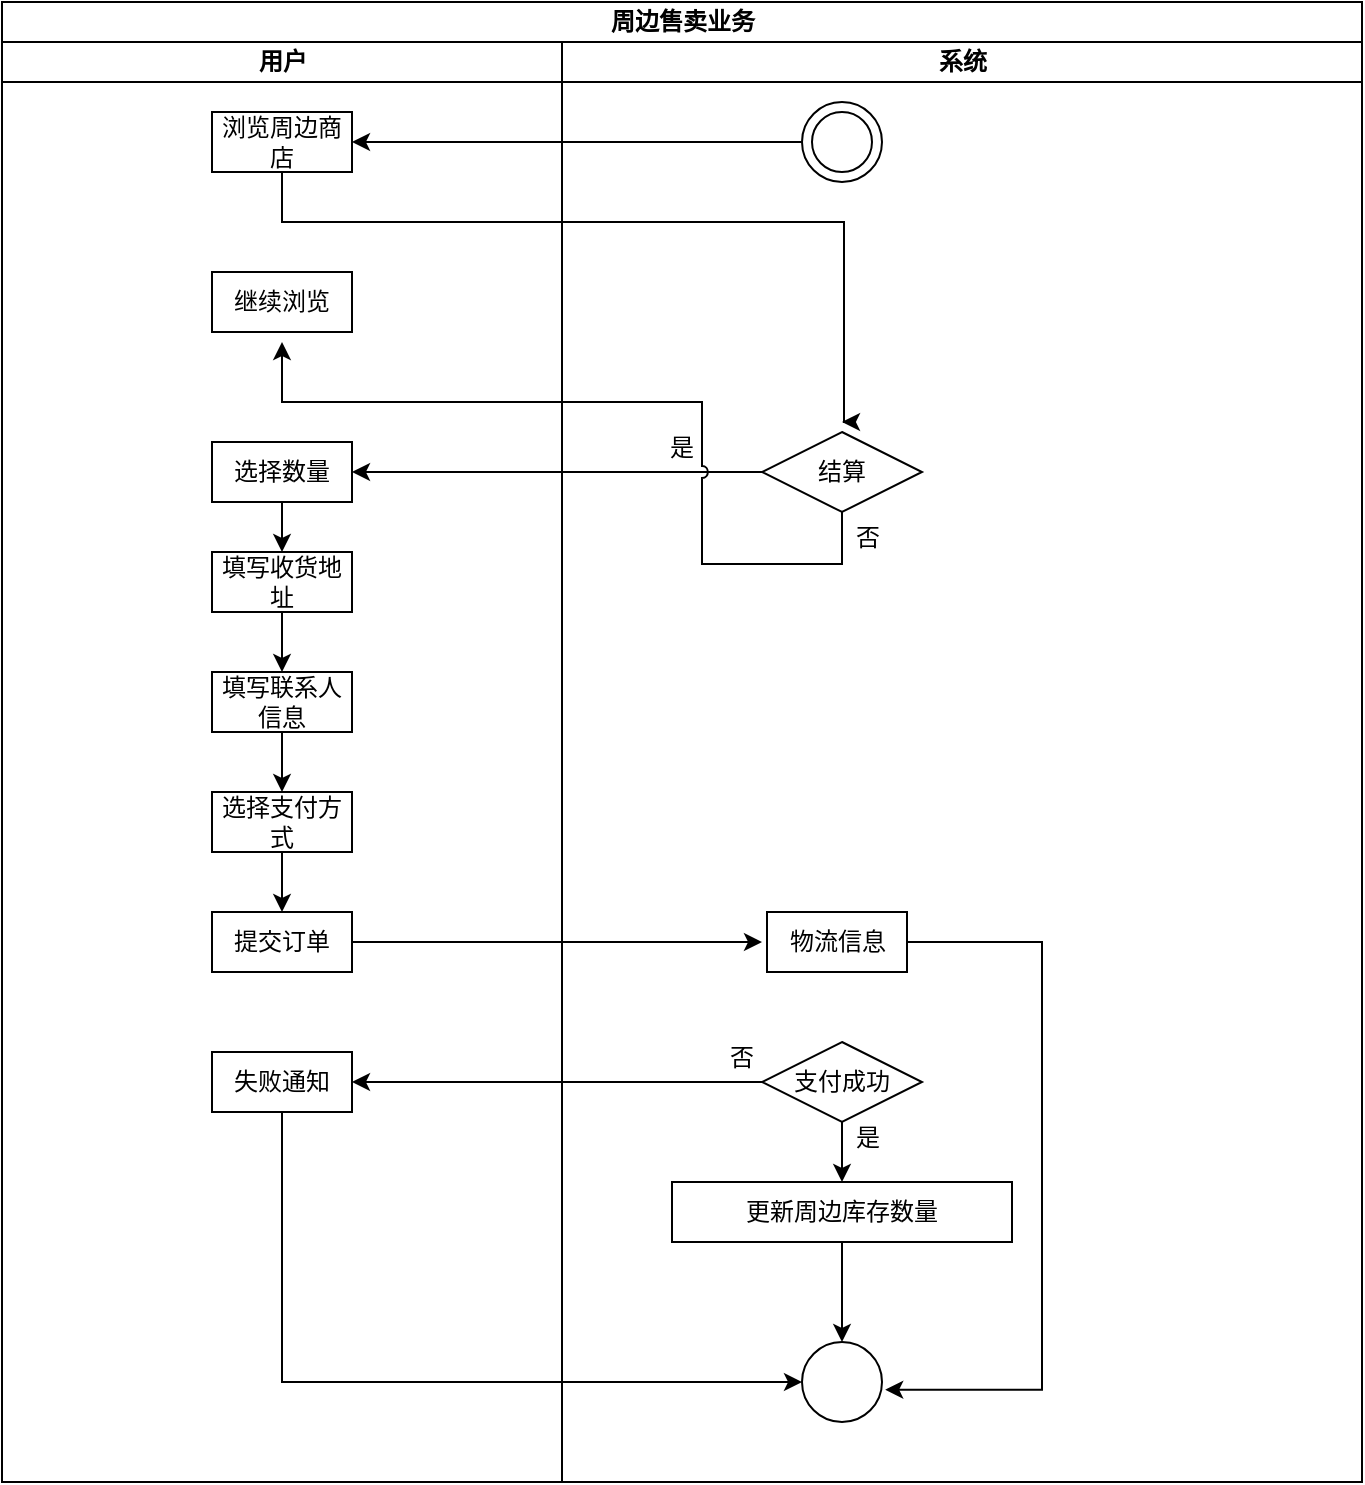 <mxfile version="24.8.4" pages="3">
  <diagram name="Page-1" id="UTBEBpDVKINOs_UvFpGS">
    <mxGraphModel dx="1221" dy="725" grid="1" gridSize="10" guides="1" tooltips="1" connect="1" arrows="1" fold="1" page="1" pageScale="1" pageWidth="827" pageHeight="1169" math="0" shadow="0">
      <root>
        <mxCell id="0" />
        <mxCell id="1" parent="0" />
        <mxCell id="1B0wcmQWgJ0o4BgmcmVt-1" value="&lt;font style=&quot;font-size: 12px;&quot;&gt;周边售卖业务&lt;/font&gt;" style="swimlane;html=1;childLayout=stackLayout;startSize=20;rounded=0;shadow=0;labelBackgroundColor=none;strokeWidth=1;fontFamily=Verdana;fontSize=8;align=center;" parent="1" vertex="1">
          <mxGeometry x="360" y="30" width="680" height="740" as="geometry" />
        </mxCell>
        <mxCell id="1B0wcmQWgJ0o4BgmcmVt-62" style="edgeStyle=orthogonalEdgeStyle;rounded=0;orthogonalLoop=1;jettySize=auto;html=1;exitX=0;exitY=0.5;exitDx=0;exitDy=0;entryX=1;entryY=0.5;entryDx=0;entryDy=0;" parent="1B0wcmQWgJ0o4BgmcmVt-1" source="1B0wcmQWgJ0o4BgmcmVt-20" target="1B0wcmQWgJ0o4BgmcmVt-3" edge="1">
          <mxGeometry relative="1" as="geometry" />
        </mxCell>
        <mxCell id="1B0wcmQWgJ0o4BgmcmVt-63" style="edgeStyle=orthogonalEdgeStyle;rounded=0;orthogonalLoop=1;jettySize=auto;html=1;exitX=0.5;exitY=1;exitDx=0;exitDy=0;" parent="1B0wcmQWgJ0o4BgmcmVt-1" source="1B0wcmQWgJ0o4BgmcmVt-3" edge="1">
          <mxGeometry relative="1" as="geometry">
            <mxPoint x="420" y="210" as="targetPoint" />
            <Array as="points">
              <mxPoint x="140" y="110" />
              <mxPoint x="421" y="110" />
            </Array>
          </mxGeometry>
        </mxCell>
        <mxCell id="1B0wcmQWgJ0o4BgmcmVt-73" value="" style="endArrow=classic;html=1;rounded=0;exitX=0;exitY=0.5;exitDx=0;exitDy=0;entryX=1;entryY=0.5;entryDx=0;entryDy=0;jumpStyle=arc;" parent="1B0wcmQWgJ0o4BgmcmVt-1" source="1B0wcmQWgJ0o4BgmcmVt-28" target="1B0wcmQWgJ0o4BgmcmVt-8" edge="1">
          <mxGeometry width="50" height="50" relative="1" as="geometry">
            <mxPoint x="280" y="270" as="sourcePoint" />
            <mxPoint x="330" y="220" as="targetPoint" />
          </mxGeometry>
        </mxCell>
        <mxCell id="1B0wcmQWgJ0o4BgmcmVt-2" value="用户" style="swimlane;html=1;startSize=20;" parent="1B0wcmQWgJ0o4BgmcmVt-1" vertex="1">
          <mxGeometry y="20" width="280" height="720" as="geometry" />
        </mxCell>
        <mxCell id="1B0wcmQWgJ0o4BgmcmVt-3" value="浏览周边商店" style="rounded=0;whiteSpace=wrap;html=1;" parent="1B0wcmQWgJ0o4BgmcmVt-2" vertex="1">
          <mxGeometry x="105" y="35" width="70" height="30" as="geometry" />
        </mxCell>
        <mxCell id="1B0wcmQWgJ0o4BgmcmVt-4" value="继续浏览" style="rounded=0;whiteSpace=wrap;html=1;" parent="1B0wcmQWgJ0o4BgmcmVt-2" vertex="1">
          <mxGeometry x="105" y="115" width="70" height="30" as="geometry" />
        </mxCell>
        <mxCell id="1B0wcmQWgJ0o4BgmcmVt-7" style="edgeStyle=orthogonalEdgeStyle;rounded=0;orthogonalLoop=1;jettySize=auto;html=1;exitX=0.5;exitY=1;exitDx=0;exitDy=0;entryX=0.5;entryY=0;entryDx=0;entryDy=0;" parent="1B0wcmQWgJ0o4BgmcmVt-2" source="1B0wcmQWgJ0o4BgmcmVt-8" target="1B0wcmQWgJ0o4BgmcmVt-10" edge="1">
          <mxGeometry relative="1" as="geometry" />
        </mxCell>
        <mxCell id="1B0wcmQWgJ0o4BgmcmVt-8" value="选择数量" style="rounded=0;whiteSpace=wrap;html=1;" parent="1B0wcmQWgJ0o4BgmcmVt-2" vertex="1">
          <mxGeometry x="105" y="200" width="70" height="30" as="geometry" />
        </mxCell>
        <mxCell id="1B0wcmQWgJ0o4BgmcmVt-9" style="edgeStyle=orthogonalEdgeStyle;rounded=0;orthogonalLoop=1;jettySize=auto;html=1;exitX=0.5;exitY=1;exitDx=0;exitDy=0;entryX=0.5;entryY=0;entryDx=0;entryDy=0;" parent="1B0wcmQWgJ0o4BgmcmVt-2" source="1B0wcmQWgJ0o4BgmcmVt-10" target="1B0wcmQWgJ0o4BgmcmVt-17" edge="1">
          <mxGeometry relative="1" as="geometry" />
        </mxCell>
        <mxCell id="1B0wcmQWgJ0o4BgmcmVt-10" value="填写收货地址" style="rounded=0;whiteSpace=wrap;html=1;" parent="1B0wcmQWgJ0o4BgmcmVt-2" vertex="1">
          <mxGeometry x="105" y="255" width="70" height="30" as="geometry" />
        </mxCell>
        <mxCell id="1B0wcmQWgJ0o4BgmcmVt-11" style="edgeStyle=orthogonalEdgeStyle;rounded=0;orthogonalLoop=1;jettySize=auto;html=1;exitX=0.5;exitY=1;exitDx=0;exitDy=0;entryX=0.5;entryY=0;entryDx=0;entryDy=0;" parent="1B0wcmQWgJ0o4BgmcmVt-2" source="1B0wcmQWgJ0o4BgmcmVt-12" target="1B0wcmQWgJ0o4BgmcmVt-13" edge="1">
          <mxGeometry relative="1" as="geometry" />
        </mxCell>
        <mxCell id="1B0wcmQWgJ0o4BgmcmVt-12" value="选择支付方式" style="rounded=0;whiteSpace=wrap;html=1;" parent="1B0wcmQWgJ0o4BgmcmVt-2" vertex="1">
          <mxGeometry x="105" y="375" width="70" height="30" as="geometry" />
        </mxCell>
        <mxCell id="1B0wcmQWgJ0o4BgmcmVt-13" value="提交订单" style="rounded=0;whiteSpace=wrap;html=1;" parent="1B0wcmQWgJ0o4BgmcmVt-2" vertex="1">
          <mxGeometry x="105" y="435" width="70" height="30" as="geometry" />
        </mxCell>
        <mxCell id="1B0wcmQWgJ0o4BgmcmVt-15" value="失败通知" style="rounded=0;whiteSpace=wrap;html=1;" parent="1B0wcmQWgJ0o4BgmcmVt-2" vertex="1">
          <mxGeometry x="105" y="505" width="70" height="30" as="geometry" />
        </mxCell>
        <mxCell id="1B0wcmQWgJ0o4BgmcmVt-16" style="edgeStyle=orthogonalEdgeStyle;rounded=0;orthogonalLoop=1;jettySize=auto;html=1;exitX=0.5;exitY=1;exitDx=0;exitDy=0;entryX=0.5;entryY=0;entryDx=0;entryDy=0;" parent="1B0wcmQWgJ0o4BgmcmVt-2" source="1B0wcmQWgJ0o4BgmcmVt-17" target="1B0wcmQWgJ0o4BgmcmVt-12" edge="1">
          <mxGeometry relative="1" as="geometry" />
        </mxCell>
        <mxCell id="1B0wcmQWgJ0o4BgmcmVt-17" value="填写联系人信息" style="rounded=0;whiteSpace=wrap;html=1;" parent="1B0wcmQWgJ0o4BgmcmVt-2" vertex="1">
          <mxGeometry x="105" y="315" width="70" height="30" as="geometry" />
        </mxCell>
        <mxCell id="1B0wcmQWgJ0o4BgmcmVt-151" value="" style="endArrow=classic;html=1;rounded=0;exitX=0;exitY=0.5;exitDx=0;exitDy=0;entryX=1;entryY=0.5;entryDx=0;entryDy=0;" parent="1B0wcmQWgJ0o4BgmcmVt-1" source="1B0wcmQWgJ0o4BgmcmVt-30" target="1B0wcmQWgJ0o4BgmcmVt-15" edge="1">
          <mxGeometry width="50" height="50" relative="1" as="geometry">
            <mxPoint x="290" y="600" as="sourcePoint" />
            <mxPoint x="340" y="550" as="targetPoint" />
          </mxGeometry>
        </mxCell>
        <mxCell id="1B0wcmQWgJ0o4BgmcmVt-186" style="edgeStyle=orthogonalEdgeStyle;rounded=0;orthogonalLoop=1;jettySize=auto;html=1;exitX=1;exitY=0.5;exitDx=0;exitDy=0;" parent="1B0wcmQWgJ0o4BgmcmVt-1" source="1B0wcmQWgJ0o4BgmcmVt-13" edge="1">
          <mxGeometry relative="1" as="geometry">
            <mxPoint x="380" y="470" as="targetPoint" />
          </mxGeometry>
        </mxCell>
        <mxCell id="1B0wcmQWgJ0o4BgmcmVt-187" style="edgeStyle=orthogonalEdgeStyle;rounded=0;orthogonalLoop=1;jettySize=auto;html=1;exitX=0.5;exitY=1;exitDx=0;exitDy=0;entryX=0;entryY=0.5;entryDx=0;entryDy=0;" parent="1B0wcmQWgJ0o4BgmcmVt-1" source="1B0wcmQWgJ0o4BgmcmVt-15" target="1B0wcmQWgJ0o4BgmcmVt-47" edge="1">
          <mxGeometry relative="1" as="geometry" />
        </mxCell>
        <mxCell id="1B0wcmQWgJ0o4BgmcmVt-18" value="系统" style="swimlane;html=1;startSize=20;" parent="1B0wcmQWgJ0o4BgmcmVt-1" vertex="1">
          <mxGeometry x="280" y="20" width="400" height="720" as="geometry" />
        </mxCell>
        <mxCell id="1B0wcmQWgJ0o4BgmcmVt-19" value="" style="group" parent="1B0wcmQWgJ0o4BgmcmVt-18" vertex="1" connectable="0">
          <mxGeometry x="120" y="30" width="40" height="40" as="geometry" />
        </mxCell>
        <mxCell id="1B0wcmQWgJ0o4BgmcmVt-20" value="" style="ellipse;whiteSpace=wrap;html=1;aspect=fixed;" parent="1B0wcmQWgJ0o4BgmcmVt-19" vertex="1">
          <mxGeometry width="40" height="40" as="geometry" />
        </mxCell>
        <mxCell id="1B0wcmQWgJ0o4BgmcmVt-21" value="" style="ellipse;whiteSpace=wrap;html=1;aspect=fixed;" parent="1B0wcmQWgJ0o4BgmcmVt-19" vertex="1">
          <mxGeometry x="5" y="5" width="30" height="30" as="geometry" />
        </mxCell>
        <mxCell id="1B0wcmQWgJ0o4BgmcmVt-146" style="edgeStyle=orthogonalEdgeStyle;rounded=0;orthogonalLoop=1;jettySize=auto;html=1;exitX=0.5;exitY=1;exitDx=0;exitDy=0;jumpStyle=arc;" parent="1B0wcmQWgJ0o4BgmcmVt-18" source="1B0wcmQWgJ0o4BgmcmVt-28" edge="1">
          <mxGeometry relative="1" as="geometry">
            <mxPoint x="-140" y="150" as="targetPoint" />
            <mxPoint x="120" y="260" as="sourcePoint" />
            <Array as="points">
              <mxPoint x="140" y="261" />
              <mxPoint x="70" y="261" />
              <mxPoint x="70" y="180" />
              <mxPoint x="-140" y="180" />
            </Array>
          </mxGeometry>
        </mxCell>
        <mxCell id="1B0wcmQWgJ0o4BgmcmVt-28" value="结算" style="rhombus;whiteSpace=wrap;html=1;" parent="1B0wcmQWgJ0o4BgmcmVt-18" vertex="1">
          <mxGeometry x="100" y="195" width="80" height="40" as="geometry" />
        </mxCell>
        <mxCell id="1B0wcmQWgJ0o4BgmcmVt-29" style="edgeStyle=orthogonalEdgeStyle;rounded=0;orthogonalLoop=1;jettySize=auto;html=1;exitX=0.5;exitY=1;exitDx=0;exitDy=0;entryX=0.5;entryY=0;entryDx=0;entryDy=0;" parent="1B0wcmQWgJ0o4BgmcmVt-18" source="1B0wcmQWgJ0o4BgmcmVt-30" target="1B0wcmQWgJ0o4BgmcmVt-33" edge="1">
          <mxGeometry relative="1" as="geometry" />
        </mxCell>
        <mxCell id="1B0wcmQWgJ0o4BgmcmVt-30" value="支付成功" style="rhombus;whiteSpace=wrap;html=1;" parent="1B0wcmQWgJ0o4BgmcmVt-18" vertex="1">
          <mxGeometry x="100" y="500" width="80" height="40" as="geometry" />
        </mxCell>
        <mxCell id="1B0wcmQWgJ0o4BgmcmVt-189" style="edgeStyle=orthogonalEdgeStyle;rounded=0;orthogonalLoop=1;jettySize=auto;html=1;exitX=0.5;exitY=1;exitDx=0;exitDy=0;entryX=0.5;entryY=0;entryDx=0;entryDy=0;" parent="1B0wcmQWgJ0o4BgmcmVt-18" source="1B0wcmQWgJ0o4BgmcmVt-33" target="1B0wcmQWgJ0o4BgmcmVt-47" edge="1">
          <mxGeometry relative="1" as="geometry" />
        </mxCell>
        <mxCell id="1B0wcmQWgJ0o4BgmcmVt-33" value="更新周边库存数量" style="rounded=0;whiteSpace=wrap;html=1;" parent="1B0wcmQWgJ0o4BgmcmVt-18" vertex="1">
          <mxGeometry x="55" y="570" width="170" height="30" as="geometry" />
        </mxCell>
        <mxCell id="1B0wcmQWgJ0o4BgmcmVt-47" value="" style="ellipse;whiteSpace=wrap;html=1;aspect=fixed;" parent="1B0wcmQWgJ0o4BgmcmVt-18" vertex="1">
          <mxGeometry x="120" y="650" width="40" height="40" as="geometry" />
        </mxCell>
        <mxCell id="1B0wcmQWgJ0o4BgmcmVt-54" value="是" style="text;html=1;strokeColor=none;fillColor=none;align=center;verticalAlign=middle;whiteSpace=wrap;rounded=0;" parent="1B0wcmQWgJ0o4BgmcmVt-18" vertex="1">
          <mxGeometry x="50" y="195" width="20" height="15" as="geometry" />
        </mxCell>
        <mxCell id="1B0wcmQWgJ0o4BgmcmVt-55" value="否" style="text;html=1;strokeColor=none;fillColor=none;align=center;verticalAlign=middle;whiteSpace=wrap;rounded=0;" parent="1B0wcmQWgJ0o4BgmcmVt-18" vertex="1">
          <mxGeometry x="142.5" y="240" width="20" height="15" as="geometry" />
        </mxCell>
        <mxCell id="1B0wcmQWgJ0o4BgmcmVt-56" value="是" style="text;html=1;strokeColor=none;fillColor=none;align=center;verticalAlign=middle;whiteSpace=wrap;rounded=0;" parent="1B0wcmQWgJ0o4BgmcmVt-18" vertex="1">
          <mxGeometry x="142.5" y="540" width="20" height="15" as="geometry" />
        </mxCell>
        <mxCell id="1B0wcmQWgJ0o4BgmcmVt-57" value="否" style="text;html=1;strokeColor=none;fillColor=none;align=center;verticalAlign=middle;whiteSpace=wrap;rounded=0;" parent="1B0wcmQWgJ0o4BgmcmVt-18" vertex="1">
          <mxGeometry x="80" y="500" width="20" height="15" as="geometry" />
        </mxCell>
        <mxCell id="1B0wcmQWgJ0o4BgmcmVt-185" value="物流信息" style="rounded=0;whiteSpace=wrap;html=1;" parent="1B0wcmQWgJ0o4BgmcmVt-18" vertex="1">
          <mxGeometry x="102.5" y="435" width="70" height="30" as="geometry" />
        </mxCell>
        <mxCell id="1B0wcmQWgJ0o4BgmcmVt-190" style="edgeStyle=orthogonalEdgeStyle;rounded=0;orthogonalLoop=1;jettySize=auto;html=1;exitX=1;exitY=0.5;exitDx=0;exitDy=0;entryX=1.04;entryY=0.597;entryDx=0;entryDy=0;entryPerimeter=0;" parent="1B0wcmQWgJ0o4BgmcmVt-18" source="1B0wcmQWgJ0o4BgmcmVt-185" target="1B0wcmQWgJ0o4BgmcmVt-47" edge="1">
          <mxGeometry relative="1" as="geometry">
            <Array as="points">
              <mxPoint x="240" y="450" />
              <mxPoint x="240" y="674" />
            </Array>
          </mxGeometry>
        </mxCell>
      </root>
    </mxGraphModel>
  </diagram>
  <diagram id="IYbT3JXPTTicbUaBvcXH" name="第 2 页">
    <mxGraphModel dx="3398" dy="1036" grid="1" gridSize="10" guides="1" tooltips="1" connect="1" arrows="1" fold="1" page="1" pageScale="1" pageWidth="827" pageHeight="1169" math="0" shadow="0">
      <root>
        <mxCell id="0" />
        <mxCell id="1" parent="0" />
        <mxCell id="CWGrDvMzdkuZCJZjv-cr-65" value="" style="rounded=1;whiteSpace=wrap;html=1;dashed=1;fontStyle=1" parent="1" vertex="1">
          <mxGeometry x="30" y="1250" width="500" height="230" as="geometry" />
        </mxCell>
        <mxCell id="CWGrDvMzdkuZCJZjv-cr-33" value="" style="rounded=1;whiteSpace=wrap;html=1;dashed=1;" parent="1" vertex="1">
          <mxGeometry x="30" y="1010" width="500" height="230" as="geometry" />
        </mxCell>
        <mxCell id="CWGrDvMzdkuZCJZjv-cr-4" style="edgeStyle=orthogonalEdgeStyle;rounded=0;orthogonalLoop=1;jettySize=auto;html=1;entryX=0.5;entryY=0;entryDx=0;entryDy=0;" parent="1" source="CWGrDvMzdkuZCJZjv-cr-1" target="CWGrDvMzdkuZCJZjv-cr-3" edge="1">
          <mxGeometry relative="1" as="geometry" />
        </mxCell>
        <mxCell id="CWGrDvMzdkuZCJZjv-cr-1" value="开始" style="rounded=1;whiteSpace=wrap;html=1;absoluteArcSize=0;arcSize=50;" parent="1" vertex="1">
          <mxGeometry x="437.5" y="70" width="115" height="30" as="geometry" />
        </mxCell>
        <mxCell id="CWGrDvMzdkuZCJZjv-cr-3" value="导入风速时序信号" style="rounded=0;whiteSpace=wrap;html=1;" parent="1" vertex="1">
          <mxGeometry x="430" y="140" width="130" height="30" as="geometry" />
        </mxCell>
        <mxCell id="CWGrDvMzdkuZCJZjv-cr-7" style="edgeStyle=orthogonalEdgeStyle;rounded=0;orthogonalLoop=1;jettySize=auto;html=1;exitX=0.5;exitY=1;exitDx=0;exitDy=0;entryX=0.5;entryY=0;entryDx=0;entryDy=0;" parent="1" source="CWGrDvMzdkuZCJZjv-cr-5" target="CWGrDvMzdkuZCJZjv-cr-6" edge="1">
          <mxGeometry relative="1" as="geometry" />
        </mxCell>
        <mxCell id="CWGrDvMzdkuZCJZjv-cr-5" value="得到VMD最优分解参数" style="rounded=0;whiteSpace=wrap;html=1;" parent="1" vertex="1">
          <mxGeometry x="670" y="170" width="130" height="30" as="geometry" />
        </mxCell>
        <mxCell id="CWGrDvMzdkuZCJZjv-cr-6" value="结束" style="rounded=1;whiteSpace=wrap;html=1;absoluteArcSize=0;arcSize=50;" parent="1" vertex="1">
          <mxGeometry x="677.5" y="240" width="115" height="30" as="geometry" />
        </mxCell>
        <mxCell id="CWGrDvMzdkuZCJZjv-cr-10" style="edgeStyle=orthogonalEdgeStyle;rounded=0;orthogonalLoop=1;jettySize=auto;html=1;exitX=0.5;exitY=1;exitDx=0;exitDy=0;" parent="1" source="CWGrDvMzdkuZCJZjv-cr-8" target="CWGrDvMzdkuZCJZjv-cr-9" edge="1">
          <mxGeometry relative="1" as="geometry" />
        </mxCell>
        <mxCell id="CWGrDvMzdkuZCJZjv-cr-8" value="Start" style="rounded=1;whiteSpace=wrap;html=1;absoluteArcSize=0;arcSize=50;" parent="1" vertex="1">
          <mxGeometry x="228.75" y="730" width="115" height="30" as="geometry" />
        </mxCell>
        <mxCell id="CWGrDvMzdkuZCJZjv-cr-12" style="edgeStyle=orthogonalEdgeStyle;rounded=0;orthogonalLoop=1;jettySize=auto;html=1;exitX=0.5;exitY=1;exitDx=0;exitDy=0;" parent="1" source="CWGrDvMzdkuZCJZjv-cr-9" target="CWGrDvMzdkuZCJZjv-cr-11" edge="1">
          <mxGeometry relative="1" as="geometry" />
        </mxCell>
        <mxCell id="CWGrDvMzdkuZCJZjv-cr-9" value="Initialization of the position of Black-winged kites by Diversified initial population strategy and evaluation of the objective function." style="rounded=0;whiteSpace=wrap;html=1;" parent="1" vertex="1">
          <mxGeometry x="162.5" y="780" width="247.5" height="50" as="geometry" />
        </mxCell>
        <mxCell id="CWGrDvMzdkuZCJZjv-cr-14" style="edgeStyle=orthogonalEdgeStyle;rounded=0;orthogonalLoop=1;jettySize=auto;html=1;exitX=1;exitY=0.5;exitDx=0;exitDy=0;entryX=1;entryY=0.5;entryDx=0;entryDy=0;" parent="1" source="CWGrDvMzdkuZCJZjv-cr-11" target="CWGrDvMzdkuZCJZjv-cr-13" edge="1">
          <mxGeometry relative="1" as="geometry">
            <Array as="points">
              <mxPoint x="710" y="890" />
              <mxPoint x="710" y="1815" />
            </Array>
          </mxGeometry>
        </mxCell>
        <mxCell id="CWGrDvMzdkuZCJZjv-cr-23" style="edgeStyle=orthogonalEdgeStyle;rounded=0;orthogonalLoop=1;jettySize=auto;html=1;" parent="1" source="CWGrDvMzdkuZCJZjv-cr-11" target="CWGrDvMzdkuZCJZjv-cr-21" edge="1">
          <mxGeometry relative="1" as="geometry" />
        </mxCell>
        <mxCell id="CWGrDvMzdkuZCJZjv-cr-11" value="reach maximum&amp;nbsp; iteration" style="rhombus;whiteSpace=wrap;html=1;" parent="1" vertex="1">
          <mxGeometry x="207.5" y="850" width="160" height="80" as="geometry" />
        </mxCell>
        <mxCell id="CWGrDvMzdkuZCJZjv-cr-13" value="End" style="rounded=1;whiteSpace=wrap;html=1;absoluteArcSize=0;arcSize=50;" parent="1" vertex="1">
          <mxGeometry x="222.5" y="1800" width="115" height="30" as="geometry" />
        </mxCell>
        <mxCell id="CWGrDvMzdkuZCJZjv-cr-15" value="Attacking behavior" style="text;whiteSpace=wrap;" parent="1" vertex="1">
          <mxGeometry x="50" y="1020" width="130" height="40" as="geometry" />
        </mxCell>
        <mxCell id="CWGrDvMzdkuZCJZjv-cr-16" value="Migration behavior" style="text;whiteSpace=wrap;" parent="1" vertex="1">
          <mxGeometry x="50" y="1260" width="130" height="40" as="geometry" />
        </mxCell>
        <mxCell id="CWGrDvMzdkuZCJZjv-cr-20" style="edgeStyle=orthogonalEdgeStyle;rounded=0;orthogonalLoop=1;jettySize=auto;html=1;exitX=0.5;exitY=1;exitDx=0;exitDy=0;entryX=0.5;entryY=0;entryDx=0;entryDy=0;" parent="1" source="CWGrDvMzdkuZCJZjv-cr-19" target="CWGrDvMzdkuZCJZjv-cr-13" edge="1">
          <mxGeometry relative="1" as="geometry" />
        </mxCell>
        <mxCell id="CWGrDvMzdkuZCJZjv-cr-19" value="Calculate and update fitness values&lt;br&gt;and best solutions" style="rounded=0;whiteSpace=wrap;html=1;" parent="1" vertex="1">
          <mxGeometry x="178.76" y="1740" width="200" height="40" as="geometry" />
        </mxCell>
        <mxCell id="CWGrDvMzdkuZCJZjv-cr-24" style="edgeStyle=orthogonalEdgeStyle;rounded=0;orthogonalLoop=1;jettySize=auto;html=1;exitX=0.5;exitY=1;exitDx=0;exitDy=0;" parent="1" source="CWGrDvMzdkuZCJZjv-cr-21" target="CWGrDvMzdkuZCJZjv-cr-22" edge="1">
          <mxGeometry relative="1" as="geometry" />
        </mxCell>
        <mxCell id="CWGrDvMzdkuZCJZjv-cr-21" value="&lt;span style=&quot;text-align: left;&quot;&gt;Calculatc and update fitness values&lt;/span&gt;&lt;br style=&quot;padding: 0px; margin: 0px; text-align: left;&quot;&gt;&lt;span style=&quot;text-align: left;&quot;&gt;and best solutions&lt;/span&gt;" style="rounded=0;whiteSpace=wrap;html=1;" parent="1" vertex="1">
          <mxGeometry x="187.5" y="960" width="200" height="40" as="geometry" />
        </mxCell>
        <mxCell id="CWGrDvMzdkuZCJZjv-cr-28" style="edgeStyle=orthogonalEdgeStyle;rounded=0;orthogonalLoop=1;jettySize=auto;html=1;exitX=0;exitY=0.5;exitDx=0;exitDy=0;" parent="1" source="CWGrDvMzdkuZCJZjv-cr-22" target="CWGrDvMzdkuZCJZjv-cr-25" edge="1">
          <mxGeometry relative="1" as="geometry" />
        </mxCell>
        <mxCell id="CWGrDvMzdkuZCJZjv-cr-29" style="edgeStyle=orthogonalEdgeStyle;rounded=0;orthogonalLoop=1;jettySize=auto;html=1;exitX=1;exitY=0.5;exitDx=0;exitDy=0;entryX=0.5;entryY=0;entryDx=0;entryDy=0;" parent="1" source="CWGrDvMzdkuZCJZjv-cr-22" target="CWGrDvMzdkuZCJZjv-cr-27" edge="1">
          <mxGeometry relative="1" as="geometry" />
        </mxCell>
        <mxCell id="CWGrDvMzdkuZCJZjv-cr-22" value="If p &amp;lt; r" style="rhombus;whiteSpace=wrap;html=1;" parent="1" vertex="1">
          <mxGeometry x="222.5" y="1030" width="130" height="60" as="geometry" />
        </mxCell>
        <mxCell id="CWGrDvMzdkuZCJZjv-cr-31" value="" style="edgeStyle=orthogonalEdgeStyle;rounded=0;orthogonalLoop=1;jettySize=auto;html=1;" parent="1" source="CWGrDvMzdkuZCJZjv-cr-25" target="CWGrDvMzdkuZCJZjv-cr-30" edge="1">
          <mxGeometry relative="1" as="geometry" />
        </mxCell>
        <mxCell id="CWGrDvMzdkuZCJZjv-cr-25" value="&lt;div style=&quot;text-align: left;&quot;&gt;&lt;span style=&quot;background-color: initial;&quot;&gt;create XPosNew using Eq.()&lt;/span&gt;&lt;/div&gt;" style="rounded=0;whiteSpace=wrap;html=1;" parent="1" vertex="1">
          <mxGeometry x="70" y="1090" width="170" height="40" as="geometry" />
        </mxCell>
        <mxCell id="CWGrDvMzdkuZCJZjv-cr-32" style="edgeStyle=orthogonalEdgeStyle;rounded=0;orthogonalLoop=1;jettySize=auto;html=1;exitX=0.5;exitY=1;exitDx=0;exitDy=0;entryX=0.5;entryY=0;entryDx=0;entryDy=0;" parent="1" source="CWGrDvMzdkuZCJZjv-cr-27" target="CWGrDvMzdkuZCJZjv-cr-30" edge="1">
          <mxGeometry relative="1" as="geometry" />
        </mxCell>
        <mxCell id="CWGrDvMzdkuZCJZjv-cr-27" value="&lt;div style=&quot;text-align: left;&quot;&gt;&lt;span style=&quot;background-color: initial;&quot;&gt;create XPosNew using Eq.()&lt;/span&gt;&lt;/div&gt;" style="rounded=0;whiteSpace=wrap;html=1;" parent="1" vertex="1">
          <mxGeometry x="322.5" y="1090" width="170" height="40" as="geometry" />
        </mxCell>
        <mxCell id="CWGrDvMzdkuZCJZjv-cr-45" style="edgeStyle=orthogonalEdgeStyle;rounded=0;orthogonalLoop=1;jettySize=auto;html=1;entryX=0.5;entryY=0;entryDx=0;entryDy=0;" parent="1" source="CWGrDvMzdkuZCJZjv-cr-30" target="CWGrDvMzdkuZCJZjv-cr-39" edge="1">
          <mxGeometry relative="1" as="geometry" />
        </mxCell>
        <mxCell id="CWGrDvMzdkuZCJZjv-cr-30" value="Calculate and update XFit and XPos" style="rounded=0;verticalAlign=middle;labelBorderColor=none;textShadow=0;whiteSpace=wrap;html=1;" parent="1" vertex="1">
          <mxGeometry x="227.5" y="1180" width="117.5" height="40" as="geometry" />
        </mxCell>
        <mxCell id="CWGrDvMzdkuZCJZjv-cr-37" style="edgeStyle=orthogonalEdgeStyle;rounded=0;orthogonalLoop=1;jettySize=auto;html=1;exitX=0;exitY=0.5;exitDx=0;exitDy=0;" parent="1" source="CWGrDvMzdkuZCJZjv-cr-39" target="CWGrDvMzdkuZCJZjv-cr-41" edge="1">
          <mxGeometry relative="1" as="geometry" />
        </mxCell>
        <mxCell id="CWGrDvMzdkuZCJZjv-cr-38" style="edgeStyle=orthogonalEdgeStyle;rounded=0;orthogonalLoop=1;jettySize=auto;html=1;exitX=1;exitY=0.5;exitDx=0;exitDy=0;entryX=0.5;entryY=0;entryDx=0;entryDy=0;" parent="1" source="CWGrDvMzdkuZCJZjv-cr-39" target="CWGrDvMzdkuZCJZjv-cr-43" edge="1">
          <mxGeometry relative="1" as="geometry" />
        </mxCell>
        <mxCell id="CWGrDvMzdkuZCJZjv-cr-39" value="If&amp;nbsp; r &amp;lt; 0.5" style="rhombus;whiteSpace=wrap;html=1;" parent="1" vertex="1">
          <mxGeometry x="221.25" y="1275" width="130" height="60" as="geometry" />
        </mxCell>
        <mxCell id="CWGrDvMzdkuZCJZjv-cr-63" style="edgeStyle=orthogonalEdgeStyle;rounded=0;orthogonalLoop=1;jettySize=auto;html=1;exitX=0.5;exitY=1;exitDx=0;exitDy=0;entryX=0.5;entryY=0;entryDx=0;entryDy=0;" parent="1" source="CWGrDvMzdkuZCJZjv-cr-41" target="CWGrDvMzdkuZCJZjv-cr-61" edge="1">
          <mxGeometry relative="1" as="geometry" />
        </mxCell>
        <mxCell id="CWGrDvMzdkuZCJZjv-cr-41" value="&lt;div style=&quot;text-align: left;&quot;&gt;Lag strategy&lt;/div&gt;" style="rounded=0;whiteSpace=wrap;html=1;" parent="1" vertex="1">
          <mxGeometry x="70" y="1335" width="170" height="40" as="geometry" />
        </mxCell>
        <mxCell id="CWGrDvMzdkuZCJZjv-cr-64" style="edgeStyle=orthogonalEdgeStyle;rounded=0;orthogonalLoop=1;jettySize=auto;html=1;entryX=0.5;entryY=0;entryDx=0;entryDy=0;" parent="1" source="CWGrDvMzdkuZCJZjv-cr-43" target="CWGrDvMzdkuZCJZjv-cr-61" edge="1">
          <mxGeometry relative="1" as="geometry" />
        </mxCell>
        <mxCell id="CWGrDvMzdkuZCJZjv-cr-43" value="&lt;div style=&quot;text-align: left;&quot;&gt;Improved migration behavior&lt;/div&gt;" style="rounded=0;whiteSpace=wrap;html=1;" parent="1" vertex="1">
          <mxGeometry x="322.5" y="1335" width="170" height="40" as="geometry" />
        </mxCell>
        <mxCell id="CWGrDvMzdkuZCJZjv-cr-58" value="" style="group;" parent="1" vertex="1" connectable="0">
          <mxGeometry x="30" y="1490" width="490" height="230" as="geometry" />
        </mxCell>
        <mxCell id="CWGrDvMzdkuZCJZjv-cr-57" value="" style="rounded=1;whiteSpace=wrap;html=1;dashed=1;movable=0;resizable=0;rotatable=0;deletable=0;editable=0;locked=1;connectable=0;" parent="CWGrDvMzdkuZCJZjv-cr-58" vertex="1">
          <mxGeometry width="500" height="230" as="geometry" />
        </mxCell>
        <mxCell id="CWGrDvMzdkuZCJZjv-cr-17" value="Opposition - Mutual Learning" style="text;whiteSpace=wrap;" parent="CWGrDvMzdkuZCJZjv-cr-58" vertex="1">
          <mxGeometry x="20.825" width="176.4" height="40" as="geometry" />
        </mxCell>
        <mxCell id="CWGrDvMzdkuZCJZjv-cr-46" style="edgeStyle=orthogonalEdgeStyle;rounded=0;orthogonalLoop=1;jettySize=auto;html=1;exitX=0;exitY=0.5;exitDx=0;exitDy=0;" parent="CWGrDvMzdkuZCJZjv-cr-58" source="CWGrDvMzdkuZCJZjv-cr-48" target="CWGrDvMzdkuZCJZjv-cr-49" edge="1">
          <mxGeometry relative="1" as="geometry" />
        </mxCell>
        <mxCell id="CWGrDvMzdkuZCJZjv-cr-47" style="edgeStyle=orthogonalEdgeStyle;rounded=0;orthogonalLoop=1;jettySize=auto;html=1;exitX=1;exitY=0.5;exitDx=0;exitDy=0;" parent="CWGrDvMzdkuZCJZjv-cr-58" source="CWGrDvMzdkuZCJZjv-cr-48" target="CWGrDvMzdkuZCJZjv-cr-51" edge="1">
          <mxGeometry relative="1" as="geometry">
            <mxPoint x="373.725" y="85" as="targetPoint" />
          </mxGeometry>
        </mxCell>
        <mxCell id="CWGrDvMzdkuZCJZjv-cr-48" value="If&amp;nbsp; r &amp;lt; 0.5" style="rhombus;whiteSpace=wrap;html=1;" parent="CWGrDvMzdkuZCJZjv-cr-58" vertex="1">
          <mxGeometry x="186.3" y="25" width="127.4" height="60" as="geometry" />
        </mxCell>
        <mxCell id="CWGrDvMzdkuZCJZjv-cr-49" value="&lt;div style=&quot;&quot;&gt;&lt;span style=&quot;background-color: initial;&quot;&gt;create XPosNew using&amp;nbsp;&lt;/span&gt;&lt;span style=&quot;background-color: initial;&quot;&gt;Dynamic opposition learning&lt;/span&gt;&lt;/div&gt;" style="rounded=0;whiteSpace=wrap;html=1;align=center;" parent="CWGrDvMzdkuZCJZjv-cr-58" vertex="1">
          <mxGeometry x="39.3" y="85" width="176.4" height="40" as="geometry" />
        </mxCell>
        <mxCell id="CWGrDvMzdkuZCJZjv-cr-51" value="&lt;div style=&quot;&quot;&gt;&lt;span style=&quot;background-color: initial;&quot;&gt;create XPosNew using&amp;nbsp;&lt;/span&gt;&lt;span style=&quot;background-color: initial;&quot;&gt;Mutual learning&lt;/span&gt;&lt;/div&gt;" style="rounded=0;whiteSpace=wrap;html=1;align=center;" parent="CWGrDvMzdkuZCJZjv-cr-58" vertex="1">
          <mxGeometry x="284.3" y="85" width="176.4" height="40" as="geometry" />
        </mxCell>
        <mxCell id="CWGrDvMzdkuZCJZjv-cr-52" value="Calculate and update XFit and XPos" style="whiteSpace=wrap;rounded=0;html=1;" parent="CWGrDvMzdkuZCJZjv-cr-58" vertex="1">
          <mxGeometry x="187.52" y="165" width="122.48" height="40" as="geometry" />
        </mxCell>
        <mxCell id="CWGrDvMzdkuZCJZjv-cr-54" style="edgeStyle=orthogonalEdgeStyle;rounded=0;orthogonalLoop=1;jettySize=auto;html=1;exitX=0.5;exitY=1;exitDx=0;exitDy=0;entryX=0.456;entryY=-0.057;entryDx=0;entryDy=0;entryPerimeter=0;" parent="CWGrDvMzdkuZCJZjv-cr-58" source="CWGrDvMzdkuZCJZjv-cr-49" target="CWGrDvMzdkuZCJZjv-cr-52" edge="1">
          <mxGeometry relative="1" as="geometry" />
        </mxCell>
        <mxCell id="CWGrDvMzdkuZCJZjv-cr-56" style="edgeStyle=orthogonalEdgeStyle;rounded=0;orthogonalLoop=1;jettySize=auto;html=1;entryX=0.456;entryY=-0.043;entryDx=0;entryDy=0;entryPerimeter=0;" parent="CWGrDvMzdkuZCJZjv-cr-58" source="CWGrDvMzdkuZCJZjv-cr-51" target="CWGrDvMzdkuZCJZjv-cr-52" edge="1">
          <mxGeometry relative="1" as="geometry" />
        </mxCell>
        <mxCell id="kArSlZwkHlA82Gu68IMU-7" value="Yes" style="text;html=1;align=center;verticalAlign=middle;resizable=0;points=[];autosize=1;strokeColor=none;fillColor=none;" parent="CWGrDvMzdkuZCJZjv-cr-58" vertex="1">
          <mxGeometry x="140" y="25" width="40" height="30" as="geometry" />
        </mxCell>
        <mxCell id="kArSlZwkHlA82Gu68IMU-10" value="No" style="text;html=1;align=center;verticalAlign=middle;resizable=0;points=[];autosize=1;strokeColor=none;fillColor=none;" parent="CWGrDvMzdkuZCJZjv-cr-58" vertex="1">
          <mxGeometry x="313.7" y="25" width="40" height="30" as="geometry" />
        </mxCell>
        <mxCell id="CWGrDvMzdkuZCJZjv-cr-68" style="edgeStyle=orthogonalEdgeStyle;rounded=0;orthogonalLoop=1;jettySize=auto;html=1;entryX=0.5;entryY=0;entryDx=0;entryDy=0;" parent="1" source="CWGrDvMzdkuZCJZjv-cr-61" target="CWGrDvMzdkuZCJZjv-cr-48" edge="1">
          <mxGeometry relative="1" as="geometry">
            <mxPoint x="280" y="1520" as="targetPoint" />
          </mxGeometry>
        </mxCell>
        <mxCell id="CWGrDvMzdkuZCJZjv-cr-61" value="Calculate and update XFit and XPos" style="whiteSpace=wrap;rounded=0;html=1;" parent="1" vertex="1">
          <mxGeometry x="221.25" y="1420" width="117.5" height="40" as="geometry" />
        </mxCell>
        <mxCell id="CWGrDvMzdkuZCJZjv-cr-69" style="edgeStyle=orthogonalEdgeStyle;rounded=0;orthogonalLoop=1;jettySize=auto;html=1;exitX=0.5;exitY=1;exitDx=0;exitDy=0;entryX=0.5;entryY=0;entryDx=0;entryDy=0;" parent="1" source="CWGrDvMzdkuZCJZjv-cr-52" target="CWGrDvMzdkuZCJZjv-cr-19" edge="1">
          <mxGeometry relative="1" as="geometry" />
        </mxCell>
        <mxCell id="kArSlZwkHlA82Gu68IMU-1" value="结束" style="rounded=1;whiteSpace=wrap;html=1;absoluteArcSize=0;arcSize=50;" parent="1" vertex="1">
          <mxGeometry x="-1020" y="590" width="115" height="30" as="geometry" />
        </mxCell>
        <mxCell id="kArSlZwkHlA82Gu68IMU-3" value="Yes" style="text;html=1;align=center;verticalAlign=middle;resizable=0;points=[];autosize=1;strokeColor=none;fillColor=none;" parent="1" vertex="1">
          <mxGeometry x="525" y="858" width="40" height="30" as="geometry" />
        </mxCell>
        <mxCell id="kArSlZwkHlA82Gu68IMU-4" value="No" style="text;html=1;align=center;verticalAlign=middle;resizable=0;points=[];autosize=1;strokeColor=none;fillColor=none;" parent="1" vertex="1">
          <mxGeometry x="290" y="930" width="40" height="30" as="geometry" />
        </mxCell>
        <mxCell id="kArSlZwkHlA82Gu68IMU-5" value="Yes" style="text;html=1;align=center;verticalAlign=middle;resizable=0;points=[];autosize=1;strokeColor=none;fillColor=none;" parent="1" vertex="1">
          <mxGeometry x="167.5" y="1030" width="40" height="30" as="geometry" />
        </mxCell>
        <mxCell id="kArSlZwkHlA82Gu68IMU-6" value="Yes" style="text;html=1;align=center;verticalAlign=middle;resizable=0;points=[];autosize=1;strokeColor=none;fillColor=none;" parent="1" vertex="1">
          <mxGeometry x="167.5" y="1275" width="40" height="30" as="geometry" />
        </mxCell>
        <mxCell id="kArSlZwkHlA82Gu68IMU-8" value="No" style="text;html=1;align=center;verticalAlign=middle;resizable=0;points=[];autosize=1;strokeColor=none;fillColor=none;" parent="1" vertex="1">
          <mxGeometry x="352.5" y="1030" width="40" height="30" as="geometry" />
        </mxCell>
        <mxCell id="kArSlZwkHlA82Gu68IMU-9" value="No" style="text;html=1;align=center;verticalAlign=middle;resizable=0;points=[];autosize=1;strokeColor=none;fillColor=none;" parent="1" vertex="1">
          <mxGeometry x="352.5" y="1275" width="40" height="30" as="geometry" />
        </mxCell>
      </root>
    </mxGraphModel>
  </diagram>
  <diagram id="d1MqVNtdwldoeoGos9m7" name="第 3 页">
    <mxGraphModel dx="1731" dy="537" grid="1" gridSize="10" guides="1" tooltips="1" connect="1" arrows="1" fold="1" page="1" pageScale="1" pageWidth="827" pageHeight="1169" math="0" shadow="0">
      <root>
        <mxCell id="0" />
        <mxCell id="1" parent="0" />
        <mxCell id="XgNO8CmT30Zn9UBxikKF-120" value="" style="rounded=0;whiteSpace=wrap;html=1;" vertex="1" parent="1">
          <mxGeometry x="-400" y="810" width="1190" height="1100" as="geometry" />
        </mxCell>
        <mxCell id="XgNO8CmT30Zn9UBxikKF-113" value="" style="group" vertex="1" connectable="0" parent="1">
          <mxGeometry x="-340" y="1230" width="500" height="230" as="geometry" />
        </mxCell>
        <mxCell id="XgNO8CmT30Zn9UBxikKF-57" value="" style="rounded=1;whiteSpace=wrap;html=1;dashed=1;" vertex="1" parent="XgNO8CmT30Zn9UBxikKF-113">
          <mxGeometry width="500" height="230" as="geometry" />
        </mxCell>
        <mxCell id="XgNO8CmT30Zn9UBxikKF-66" value="Attacking behavior" style="text;whiteSpace=wrap;" vertex="1" parent="XgNO8CmT30Zn9UBxikKF-113">
          <mxGeometry x="20" y="10" width="130" height="40" as="geometry" />
        </mxCell>
        <mxCell id="XgNO8CmT30Zn9UBxikKF-72" style="edgeStyle=orthogonalEdgeStyle;rounded=0;orthogonalLoop=1;jettySize=auto;html=1;exitX=0;exitY=0.5;exitDx=0;exitDy=0;" edge="1" parent="XgNO8CmT30Zn9UBxikKF-113" source="XgNO8CmT30Zn9UBxikKF-74" target="XgNO8CmT30Zn9UBxikKF-76">
          <mxGeometry relative="1" as="geometry" />
        </mxCell>
        <mxCell id="XgNO8CmT30Zn9UBxikKF-73" style="edgeStyle=orthogonalEdgeStyle;rounded=0;orthogonalLoop=1;jettySize=auto;html=1;exitX=1;exitY=0.5;exitDx=0;exitDy=0;entryX=0.5;entryY=0;entryDx=0;entryDy=0;" edge="1" parent="XgNO8CmT30Zn9UBxikKF-113" source="XgNO8CmT30Zn9UBxikKF-74" target="XgNO8CmT30Zn9UBxikKF-78">
          <mxGeometry relative="1" as="geometry" />
        </mxCell>
        <mxCell id="XgNO8CmT30Zn9UBxikKF-74" value="If p &amp;lt; r" style="rhombus;whiteSpace=wrap;html=1;" vertex="1" parent="XgNO8CmT30Zn9UBxikKF-113">
          <mxGeometry x="192.5" y="20" width="130" height="60" as="geometry" />
        </mxCell>
        <mxCell id="XgNO8CmT30Zn9UBxikKF-75" value="" style="edgeStyle=orthogonalEdgeStyle;rounded=0;orthogonalLoop=1;jettySize=auto;html=1;" edge="1" parent="XgNO8CmT30Zn9UBxikKF-113" source="XgNO8CmT30Zn9UBxikKF-76" target="XgNO8CmT30Zn9UBxikKF-80">
          <mxGeometry relative="1" as="geometry" />
        </mxCell>
        <mxCell id="XgNO8CmT30Zn9UBxikKF-76" value="&lt;div style=&quot;text-align: left;&quot;&gt;&lt;span style=&quot;background-color: initial;&quot;&gt;create XPosNew using Eq.()&lt;/span&gt;&lt;/div&gt;" style="rounded=0;whiteSpace=wrap;html=1;" vertex="1" parent="XgNO8CmT30Zn9UBxikKF-113">
          <mxGeometry x="40" y="80" width="170" height="40" as="geometry" />
        </mxCell>
        <mxCell id="XgNO8CmT30Zn9UBxikKF-77" style="edgeStyle=orthogonalEdgeStyle;rounded=0;orthogonalLoop=1;jettySize=auto;html=1;exitX=0.5;exitY=1;exitDx=0;exitDy=0;entryX=0.5;entryY=0;entryDx=0;entryDy=0;" edge="1" parent="XgNO8CmT30Zn9UBxikKF-113" source="XgNO8CmT30Zn9UBxikKF-78" target="XgNO8CmT30Zn9UBxikKF-80">
          <mxGeometry relative="1" as="geometry" />
        </mxCell>
        <mxCell id="XgNO8CmT30Zn9UBxikKF-78" value="&lt;div style=&quot;text-align: left;&quot;&gt;&lt;span style=&quot;background-color: initial;&quot;&gt;create XPosNew using Eq.()&lt;/span&gt;&lt;/div&gt;" style="rounded=0;whiteSpace=wrap;html=1;" vertex="1" parent="XgNO8CmT30Zn9UBxikKF-113">
          <mxGeometry x="292.5" y="80" width="170" height="40" as="geometry" />
        </mxCell>
        <mxCell id="XgNO8CmT30Zn9UBxikKF-80" value="Calculate and update XFit and XPos" style="rounded=0;verticalAlign=middle;labelBorderColor=none;textShadow=0;whiteSpace=wrap;html=1;" vertex="1" parent="XgNO8CmT30Zn9UBxikKF-113">
          <mxGeometry x="197.5" y="170" width="117.5" height="40" as="geometry" />
        </mxCell>
        <mxCell id="XgNO8CmT30Zn9UBxikKF-106" value="Yes" style="text;html=1;align=center;verticalAlign=middle;resizable=0;points=[];autosize=1;strokeColor=none;fillColor=none;" vertex="1" parent="XgNO8CmT30Zn9UBxikKF-113">
          <mxGeometry x="137.5" y="20" width="40" height="30" as="geometry" />
        </mxCell>
        <mxCell id="XgNO8CmT30Zn9UBxikKF-108" value="No" style="text;html=1;align=center;verticalAlign=middle;resizable=0;points=[];autosize=1;strokeColor=none;fillColor=none;" vertex="1" parent="XgNO8CmT30Zn9UBxikKF-113">
          <mxGeometry x="322.5" y="20" width="40" height="30" as="geometry" />
        </mxCell>
        <mxCell id="XgNO8CmT30Zn9UBxikKF-114" value="" style="group" vertex="1" connectable="0" parent="1">
          <mxGeometry x="262.5" y="1230" width="500" height="230" as="geometry" />
        </mxCell>
        <mxCell id="XgNO8CmT30Zn9UBxikKF-56" value="" style="rounded=1;whiteSpace=wrap;html=1;dashed=1;fontStyle=1" vertex="1" parent="XgNO8CmT30Zn9UBxikKF-114">
          <mxGeometry width="500" height="230" as="geometry" />
        </mxCell>
        <mxCell id="XgNO8CmT30Zn9UBxikKF-67" value="Migration behavior" style="text;whiteSpace=wrap;" vertex="1" parent="XgNO8CmT30Zn9UBxikKF-114">
          <mxGeometry x="20" y="10" width="130" height="40" as="geometry" />
        </mxCell>
        <mxCell id="XgNO8CmT30Zn9UBxikKF-81" style="edgeStyle=orthogonalEdgeStyle;rounded=0;orthogonalLoop=1;jettySize=auto;html=1;exitX=0;exitY=0.5;exitDx=0;exitDy=0;" edge="1" parent="XgNO8CmT30Zn9UBxikKF-114" source="XgNO8CmT30Zn9UBxikKF-83" target="XgNO8CmT30Zn9UBxikKF-85">
          <mxGeometry relative="1" as="geometry" />
        </mxCell>
        <mxCell id="XgNO8CmT30Zn9UBxikKF-82" style="edgeStyle=orthogonalEdgeStyle;rounded=0;orthogonalLoop=1;jettySize=auto;html=1;exitX=1;exitY=0.5;exitDx=0;exitDy=0;entryX=0.5;entryY=0;entryDx=0;entryDy=0;" edge="1" parent="XgNO8CmT30Zn9UBxikKF-114" source="XgNO8CmT30Zn9UBxikKF-83" target="XgNO8CmT30Zn9UBxikKF-87">
          <mxGeometry relative="1" as="geometry" />
        </mxCell>
        <mxCell id="XgNO8CmT30Zn9UBxikKF-83" value="If&amp;nbsp; r &amp;lt; 0.5" style="rhombus;whiteSpace=wrap;html=1;" vertex="1" parent="XgNO8CmT30Zn9UBxikKF-114">
          <mxGeometry x="191.25" y="25" width="130" height="60" as="geometry" />
        </mxCell>
        <mxCell id="XgNO8CmT30Zn9UBxikKF-84" style="edgeStyle=orthogonalEdgeStyle;rounded=0;orthogonalLoop=1;jettySize=auto;html=1;exitX=0.5;exitY=1;exitDx=0;exitDy=0;entryX=0.5;entryY=0;entryDx=0;entryDy=0;" edge="1" parent="XgNO8CmT30Zn9UBxikKF-114" source="XgNO8CmT30Zn9UBxikKF-85" target="XgNO8CmT30Zn9UBxikKF-102">
          <mxGeometry relative="1" as="geometry" />
        </mxCell>
        <mxCell id="XgNO8CmT30Zn9UBxikKF-85" value="&lt;div style=&quot;text-align: left;&quot;&gt;Lag strategy&lt;/div&gt;" style="rounded=0;whiteSpace=wrap;html=1;" vertex="1" parent="XgNO8CmT30Zn9UBxikKF-114">
          <mxGeometry x="40" y="85" width="170" height="40" as="geometry" />
        </mxCell>
        <mxCell id="XgNO8CmT30Zn9UBxikKF-86" style="edgeStyle=orthogonalEdgeStyle;rounded=0;orthogonalLoop=1;jettySize=auto;html=1;entryX=0.5;entryY=0;entryDx=0;entryDy=0;" edge="1" parent="XgNO8CmT30Zn9UBxikKF-114" source="XgNO8CmT30Zn9UBxikKF-87" target="XgNO8CmT30Zn9UBxikKF-102">
          <mxGeometry relative="1" as="geometry" />
        </mxCell>
        <mxCell id="XgNO8CmT30Zn9UBxikKF-87" value="&lt;div style=&quot;text-align: left;&quot;&gt;Improved migration behavior&lt;/div&gt;" style="rounded=0;whiteSpace=wrap;html=1;" vertex="1" parent="XgNO8CmT30Zn9UBxikKF-114">
          <mxGeometry x="292.5" y="85" width="170" height="40" as="geometry" />
        </mxCell>
        <mxCell id="XgNO8CmT30Zn9UBxikKF-102" value="Calculate and update XFit and XPos" style="whiteSpace=wrap;rounded=0;html=1;" vertex="1" parent="XgNO8CmT30Zn9UBxikKF-114">
          <mxGeometry x="191.25" y="170" width="117.5" height="40" as="geometry" />
        </mxCell>
        <mxCell id="XgNO8CmT30Zn9UBxikKF-107" value="Yes" style="text;html=1;align=center;verticalAlign=middle;resizable=0;points=[];autosize=1;strokeColor=none;fillColor=none;" vertex="1" parent="XgNO8CmT30Zn9UBxikKF-114">
          <mxGeometry x="137.5" y="25" width="40" height="30" as="geometry" />
        </mxCell>
        <mxCell id="XgNO8CmT30Zn9UBxikKF-109" value="No" style="text;html=1;align=center;verticalAlign=middle;resizable=0;points=[];autosize=1;strokeColor=none;fillColor=none;" vertex="1" parent="XgNO8CmT30Zn9UBxikKF-114">
          <mxGeometry x="322.5" y="25" width="40" height="30" as="geometry" />
        </mxCell>
        <mxCell id="XgNO8CmT30Zn9UBxikKF-115" value="" style="group" vertex="1" connectable="0" parent="1">
          <mxGeometry x="-38.75" y="1530" width="490" height="230" as="geometry" />
        </mxCell>
        <mxCell id="XgNO8CmT30Zn9UBxikKF-88" value="" style="group;" vertex="1" connectable="0" parent="XgNO8CmT30Zn9UBxikKF-115">
          <mxGeometry width="490" height="230" as="geometry" />
        </mxCell>
        <mxCell id="XgNO8CmT30Zn9UBxikKF-89" value="" style="rounded=1;whiteSpace=wrap;html=1;dashed=1;movable=0;resizable=0;rotatable=0;deletable=0;editable=0;locked=1;connectable=0;" vertex="1" parent="XgNO8CmT30Zn9UBxikKF-88">
          <mxGeometry width="500" height="230" as="geometry" />
        </mxCell>
        <mxCell id="XgNO8CmT30Zn9UBxikKF-90" value="Opposition - Mutual Learning" style="text;whiteSpace=wrap;" vertex="1" parent="XgNO8CmT30Zn9UBxikKF-88">
          <mxGeometry x="20.825" width="176.4" height="40" as="geometry" />
        </mxCell>
        <mxCell id="XgNO8CmT30Zn9UBxikKF-91" style="edgeStyle=orthogonalEdgeStyle;rounded=0;orthogonalLoop=1;jettySize=auto;html=1;exitX=0;exitY=0.5;exitDx=0;exitDy=0;" edge="1" parent="XgNO8CmT30Zn9UBxikKF-88" source="XgNO8CmT30Zn9UBxikKF-93" target="XgNO8CmT30Zn9UBxikKF-94">
          <mxGeometry relative="1" as="geometry" />
        </mxCell>
        <mxCell id="XgNO8CmT30Zn9UBxikKF-92" style="edgeStyle=orthogonalEdgeStyle;rounded=0;orthogonalLoop=1;jettySize=auto;html=1;exitX=1;exitY=0.5;exitDx=0;exitDy=0;" edge="1" parent="XgNO8CmT30Zn9UBxikKF-88" source="XgNO8CmT30Zn9UBxikKF-93" target="XgNO8CmT30Zn9UBxikKF-95">
          <mxGeometry relative="1" as="geometry">
            <mxPoint x="373.725" y="85" as="targetPoint" />
          </mxGeometry>
        </mxCell>
        <mxCell id="XgNO8CmT30Zn9UBxikKF-93" value="If&amp;nbsp; r &amp;lt; 0.5" style="rhombus;whiteSpace=wrap;html=1;" vertex="1" parent="XgNO8CmT30Zn9UBxikKF-88">
          <mxGeometry x="186.3" y="25" width="127.4" height="60" as="geometry" />
        </mxCell>
        <mxCell id="XgNO8CmT30Zn9UBxikKF-94" value="&lt;div style=&quot;&quot;&gt;&lt;span style=&quot;background-color: initial;&quot;&gt;create XPosNew using&amp;nbsp;&lt;/span&gt;&lt;span style=&quot;background-color: initial;&quot;&gt;Dynamic opposition learning&lt;/span&gt;&lt;/div&gt;" style="rounded=0;whiteSpace=wrap;html=1;align=center;" vertex="1" parent="XgNO8CmT30Zn9UBxikKF-88">
          <mxGeometry x="39.3" y="85" width="176.4" height="40" as="geometry" />
        </mxCell>
        <mxCell id="XgNO8CmT30Zn9UBxikKF-95" value="&lt;div style=&quot;&quot;&gt;&lt;span style=&quot;background-color: initial;&quot;&gt;create XPosNew using&amp;nbsp;&lt;/span&gt;&lt;span style=&quot;background-color: initial;&quot;&gt;Mutual learning&lt;/span&gt;&lt;/div&gt;" style="rounded=0;whiteSpace=wrap;html=1;align=center;" vertex="1" parent="XgNO8CmT30Zn9UBxikKF-88">
          <mxGeometry x="284.3" y="85" width="176.4" height="40" as="geometry" />
        </mxCell>
        <mxCell id="XgNO8CmT30Zn9UBxikKF-96" value="Calculate and update XFit and XPos" style="whiteSpace=wrap;rounded=0;html=1;" vertex="1" parent="XgNO8CmT30Zn9UBxikKF-88">
          <mxGeometry x="187.52" y="165" width="122.48" height="40" as="geometry" />
        </mxCell>
        <mxCell id="XgNO8CmT30Zn9UBxikKF-97" style="edgeStyle=orthogonalEdgeStyle;rounded=0;orthogonalLoop=1;jettySize=auto;html=1;exitX=0.5;exitY=1;exitDx=0;exitDy=0;entryX=0.456;entryY=-0.057;entryDx=0;entryDy=0;entryPerimeter=0;" edge="1" parent="XgNO8CmT30Zn9UBxikKF-88" source="XgNO8CmT30Zn9UBxikKF-94" target="XgNO8CmT30Zn9UBxikKF-96">
          <mxGeometry relative="1" as="geometry" />
        </mxCell>
        <mxCell id="XgNO8CmT30Zn9UBxikKF-98" style="edgeStyle=orthogonalEdgeStyle;rounded=0;orthogonalLoop=1;jettySize=auto;html=1;entryX=0.456;entryY=-0.043;entryDx=0;entryDy=0;entryPerimeter=0;" edge="1" parent="XgNO8CmT30Zn9UBxikKF-88" source="XgNO8CmT30Zn9UBxikKF-95" target="XgNO8CmT30Zn9UBxikKF-96">
          <mxGeometry relative="1" as="geometry" />
        </mxCell>
        <mxCell id="XgNO8CmT30Zn9UBxikKF-99" value="Yes" style="text;html=1;align=center;verticalAlign=middle;resizable=0;points=[];autosize=1;strokeColor=none;fillColor=none;" vertex="1" parent="XgNO8CmT30Zn9UBxikKF-88">
          <mxGeometry x="140" y="25" width="40" height="30" as="geometry" />
        </mxCell>
        <mxCell id="XgNO8CmT30Zn9UBxikKF-100" value="No" style="text;html=1;align=center;verticalAlign=middle;resizable=0;points=[];autosize=1;strokeColor=none;fillColor=none;" vertex="1" parent="XgNO8CmT30Zn9UBxikKF-88">
          <mxGeometry x="313.7" y="25" width="40" height="30" as="geometry" />
        </mxCell>
        <mxCell id="ceAgw203aL2IVThIWNhY-8" style="edgeStyle=orthogonalEdgeStyle;rounded=0;orthogonalLoop=1;jettySize=auto;html=1;exitX=0;exitY=0.5;exitDx=0;exitDy=0;entryX=0.5;entryY=0;entryDx=0;entryDy=0;" edge="1" parent="1" source="SpKDMFF-HmE3Y4ZA9n4w-1" target="ceAgw203aL2IVThIWNhY-5">
          <mxGeometry relative="1" as="geometry" />
        </mxCell>
        <mxCell id="ceAgw203aL2IVThIWNhY-15" style="edgeStyle=orthogonalEdgeStyle;rounded=0;orthogonalLoop=1;jettySize=auto;html=1;exitX=1;exitY=0.5;exitDx=0;exitDy=0;entryX=0.5;entryY=0;entryDx=0;entryDy=0;" edge="1" parent="1" source="SpKDMFF-HmE3Y4ZA9n4w-1" target="ceAgw203aL2IVThIWNhY-11">
          <mxGeometry relative="1" as="geometry" />
        </mxCell>
        <mxCell id="SpKDMFF-HmE3Y4ZA9n4w-1" value="DBKA Algorithm" style="rounded=0;whiteSpace=wrap;html=1;" vertex="1" parent="1">
          <mxGeometry x="280" y="420" width="166" height="50" as="geometry" />
        </mxCell>
        <mxCell id="ceAgw203aL2IVThIWNhY-1" style="edgeStyle=orthogonalEdgeStyle;rounded=0;orthogonalLoop=1;jettySize=auto;html=1;entryX=0.5;entryY=0;entryDx=0;entryDy=0;" edge="1" parent="1" source="ceAgw203aL2IVThIWNhY-2" target="ceAgw203aL2IVThIWNhY-3">
          <mxGeometry relative="1" as="geometry" />
        </mxCell>
        <mxCell id="ceAgw203aL2IVThIWNhY-2" value="Start" style="rounded=1;whiteSpace=wrap;html=1;absoluteArcSize=0;arcSize=50;" vertex="1" parent="1">
          <mxGeometry x="70" y="275" width="115" height="30" as="geometry" />
        </mxCell>
        <mxCell id="ceAgw203aL2IVThIWNhY-7" style="edgeStyle=orthogonalEdgeStyle;rounded=0;orthogonalLoop=1;jettySize=auto;html=1;exitX=0.5;exitY=1;exitDx=0;exitDy=0;entryX=0.5;entryY=0;entryDx=0;entryDy=0;" edge="1" parent="1" source="ceAgw203aL2IVThIWNhY-3" target="SpKDMFF-HmE3Y4ZA9n4w-1">
          <mxGeometry relative="1" as="geometry" />
        </mxCell>
        <mxCell id="ceAgw203aL2IVThIWNhY-3" value="Import wind speed time series signal" style="rounded=0;whiteSpace=wrap;html=1;" vertex="1" parent="1">
          <mxGeometry x="62.5" y="345" width="130" height="30" as="geometry" />
        </mxCell>
        <mxCell id="ceAgw203aL2IVThIWNhY-18" style="edgeStyle=orthogonalEdgeStyle;rounded=0;orthogonalLoop=1;jettySize=auto;html=1;exitX=0.5;exitY=1;exitDx=0;exitDy=0;" edge="1" parent="1" source="ceAgw203aL2IVThIWNhY-5" target="ceAgw203aL2IVThIWNhY-17">
          <mxGeometry relative="1" as="geometry" />
        </mxCell>
        <mxCell id="ceAgw203aL2IVThIWNhY-5" value="Obtain the optimal parameters for VMD:&amp;nbsp; alpha and&amp;nbsp; k&amp;nbsp;" style="rounded=0;whiteSpace=wrap;html=1;" vertex="1" parent="1">
          <mxGeometry x="40" y="510" width="170" height="40" as="geometry" />
        </mxCell>
        <mxCell id="XgNO8CmT30Zn9UBxikKF-121" style="edgeStyle=orthogonalEdgeStyle;rounded=0;orthogonalLoop=1;jettySize=auto;html=1;exitX=1;exitY=0.5;exitDx=0;exitDy=0;entryX=0.5;entryY=1;entryDx=0;entryDy=0;" edge="1" parent="1" source="ceAgw203aL2IVThIWNhY-6" target="SpKDMFF-HmE3Y4ZA9n4w-1">
          <mxGeometry relative="1" as="geometry">
            <mxPoint x="410" y="490" as="targetPoint" />
          </mxGeometry>
        </mxCell>
        <mxCell id="ceAgw203aL2IVThIWNhY-6" value="&lt;p data-pm-slice=&quot;0 0 []&quot;&gt;Output the processed data&lt;/p&gt;" style="rounded=1;whiteSpace=wrap;html=1;absoluteArcSize=0;arcSize=50;" vertex="1" parent="1">
          <mxGeometry x="67.5" y="710" width="115" height="40" as="geometry" />
        </mxCell>
        <mxCell id="ceAgw203aL2IVThIWNhY-9" value="ANFIS" style="rounded=0;whiteSpace=wrap;html=1;" vertex="1" parent="1">
          <mxGeometry x="520" y="335" width="166" height="50" as="geometry" />
        </mxCell>
        <mxCell id="ceAgw203aL2IVThIWNhY-13" style="edgeStyle=orthogonalEdgeStyle;rounded=0;orthogonalLoop=1;jettySize=auto;html=1;exitX=0.5;exitY=1;exitDx=0;exitDy=0;" edge="1" parent="1" source="ceAgw203aL2IVThIWNhY-11" target="ceAgw203aL2IVThIWNhY-9">
          <mxGeometry relative="1" as="geometry" />
        </mxCell>
        <mxCell id="ceAgw203aL2IVThIWNhY-11" value="Obtain the optimal ANFIS parameters" style="rounded=0;whiteSpace=wrap;html=1;" vertex="1" parent="1">
          <mxGeometry x="538" y="275" width="130" height="30" as="geometry" />
        </mxCell>
        <mxCell id="ceAgw203aL2IVThIWNhY-21" style="edgeStyle=orthogonalEdgeStyle;rounded=0;orthogonalLoop=1;jettySize=auto;html=1;exitX=0.5;exitY=1;exitDx=0;exitDy=0;entryX=0.5;entryY=0;entryDx=0;entryDy=0;" edge="1" parent="1" source="ceAgw203aL2IVThIWNhY-17" target="ceAgw203aL2IVThIWNhY-19">
          <mxGeometry relative="1" as="geometry" />
        </mxCell>
        <mxCell id="ceAgw203aL2IVThIWNhY-17" value="&lt;p data-pm-slice=&quot;1 1 []&quot;&gt;Decompose the wind speed time series signal using VMD with parameters  alpha and  k&amp;nbsp;&lt;/p&gt;" style="rounded=0;whiteSpace=wrap;html=1;" vertex="1" parent="1">
          <mxGeometry x="40" y="570" width="170" height="50" as="geometry" />
        </mxCell>
        <mxCell id="ceAgw203aL2IVThIWNhY-22" style="edgeStyle=orthogonalEdgeStyle;rounded=0;orthogonalLoop=1;jettySize=auto;html=1;exitX=0.5;exitY=1;exitDx=0;exitDy=0;entryX=0.5;entryY=0;entryDx=0;entryDy=0;" edge="1" parent="1" source="ceAgw203aL2IVThIWNhY-19" target="ceAgw203aL2IVThIWNhY-6">
          <mxGeometry relative="1" as="geometry" />
        </mxCell>
        <mxCell id="ceAgw203aL2IVThIWNhY-19" value="Reconstruct each subsequence by PSR" style="rounded=0;whiteSpace=wrap;html=1;" vertex="1" parent="1">
          <mxGeometry x="40" y="640" width="170" height="40" as="geometry" />
        </mxCell>
        <mxCell id="XgNO8CmT30Zn9UBxikKF-58" style="edgeStyle=orthogonalEdgeStyle;rounded=0;orthogonalLoop=1;jettySize=auto;html=1;exitX=0.5;exitY=1;exitDx=0;exitDy=0;" edge="1" parent="1" source="XgNO8CmT30Zn9UBxikKF-59" target="XgNO8CmT30Zn9UBxikKF-61">
          <mxGeometry relative="1" as="geometry" />
        </mxCell>
        <mxCell id="XgNO8CmT30Zn9UBxikKF-59" value="Start" style="rounded=1;whiteSpace=wrap;html=1;absoluteArcSize=0;arcSize=50;" vertex="1" parent="1">
          <mxGeometry x="148.75" y="900" width="115" height="30" as="geometry" />
        </mxCell>
        <mxCell id="XgNO8CmT30Zn9UBxikKF-60" style="edgeStyle=orthogonalEdgeStyle;rounded=0;orthogonalLoop=1;jettySize=auto;html=1;exitX=0.5;exitY=1;exitDx=0;exitDy=0;" edge="1" parent="1" source="XgNO8CmT30Zn9UBxikKF-61" target="XgNO8CmT30Zn9UBxikKF-64">
          <mxGeometry relative="1" as="geometry" />
        </mxCell>
        <mxCell id="XgNO8CmT30Zn9UBxikKF-61" value="Initialization of the position of Black-winged kites by Diversified initial population strategy and evaluation of the objective function." style="rounded=0;whiteSpace=wrap;html=1;" vertex="1" parent="1">
          <mxGeometry x="82.5" y="950" width="247.5" height="50" as="geometry" />
        </mxCell>
        <mxCell id="XgNO8CmT30Zn9UBxikKF-63" style="edgeStyle=orthogonalEdgeStyle;rounded=0;orthogonalLoop=1;jettySize=auto;html=1;" edge="1" parent="1" source="XgNO8CmT30Zn9UBxikKF-64" target="XgNO8CmT30Zn9UBxikKF-71">
          <mxGeometry relative="1" as="geometry" />
        </mxCell>
        <mxCell id="XgNO8CmT30Zn9UBxikKF-64" value="reach maximum&amp;nbsp; iteration" style="rhombus;whiteSpace=wrap;html=1;" vertex="1" parent="1">
          <mxGeometry x="127.5" y="1020" width="160" height="80" as="geometry" />
        </mxCell>
        <mxCell id="XgNO8CmT30Zn9UBxikKF-65" value="End" style="rounded=1;whiteSpace=wrap;html=1;absoluteArcSize=0;arcSize=50;" vertex="1" parent="1">
          <mxGeometry x="153.75" y="1850" width="115" height="30" as="geometry" />
        </mxCell>
        <mxCell id="XgNO8CmT30Zn9UBxikKF-68" style="edgeStyle=orthogonalEdgeStyle;rounded=0;orthogonalLoop=1;jettySize=auto;html=1;exitX=0.5;exitY=1;exitDx=0;exitDy=0;entryX=0.5;entryY=0;entryDx=0;entryDy=0;" edge="1" parent="1" source="XgNO8CmT30Zn9UBxikKF-69" target="XgNO8CmT30Zn9UBxikKF-65">
          <mxGeometry relative="1" as="geometry" />
        </mxCell>
        <mxCell id="XgNO8CmT30Zn9UBxikKF-69" value="Calculate and update fitness values&lt;br&gt;and best solutions" style="rounded=0;whiteSpace=wrap;html=1;" vertex="1" parent="1">
          <mxGeometry x="110.01" y="1790" width="200" height="40" as="geometry" />
        </mxCell>
        <mxCell id="XgNO8CmT30Zn9UBxikKF-116" style="edgeStyle=orthogonalEdgeStyle;rounded=0;orthogonalLoop=1;jettySize=auto;html=1;exitX=0.5;exitY=1;exitDx=0;exitDy=0;entryX=0.5;entryY=0;entryDx=0;entryDy=0;" edge="1" parent="1" source="XgNO8CmT30Zn9UBxikKF-71" target="XgNO8CmT30Zn9UBxikKF-74">
          <mxGeometry relative="1" as="geometry" />
        </mxCell>
        <mxCell id="XgNO8CmT30Zn9UBxikKF-71" value="&lt;span style=&quot;text-align: left;&quot;&gt;Calculatc and update fitness values&lt;/span&gt;&lt;br style=&quot;padding: 0px; margin: 0px; text-align: left;&quot;&gt;&lt;span style=&quot;text-align: left;&quot;&gt;and best solutions&lt;/span&gt;" style="rounded=0;whiteSpace=wrap;html=1;" vertex="1" parent="1">
          <mxGeometry x="107.5" y="1130" width="200" height="40" as="geometry" />
        </mxCell>
        <mxCell id="XgNO8CmT30Zn9UBxikKF-104" value="Yes" style="text;html=1;align=center;verticalAlign=middle;resizable=0;points=[];autosize=1;strokeColor=none;fillColor=none;" vertex="1" parent="1">
          <mxGeometry x="394" y="1020" width="40" height="30" as="geometry" />
        </mxCell>
        <mxCell id="XgNO8CmT30Zn9UBxikKF-105" value="No" style="text;html=1;align=center;verticalAlign=middle;resizable=0;points=[];autosize=1;strokeColor=none;fillColor=none;" vertex="1" parent="1">
          <mxGeometry x="210" y="1100" width="40" height="30" as="geometry" />
        </mxCell>
        <mxCell id="XgNO8CmT30Zn9UBxikKF-111" value="&lt;span style=&quot;color: rgb(0, 0, 0); font-family: Helvetica; font-size: 12px; font-style: normal; font-variant-ligatures: normal; font-variant-caps: normal; font-weight: 400; letter-spacing: normal; orphans: 2; text-align: center; text-indent: 0px; text-transform: none; widows: 2; word-spacing: 0px; -webkit-text-stroke-width: 0px; white-space: normal; background-color: rgb(251, 251, 251); text-decoration-thickness: initial; text-decoration-style: initial; text-decoration-color: initial; display: inline !important; float: none;&quot;&gt;DBKA Algorithm&lt;/span&gt;" style="text;whiteSpace=wrap;html=1;" vertex="1" parent="1">
          <mxGeometry x="-110" y="870" width="120" height="40" as="geometry" />
        </mxCell>
        <mxCell id="XgNO8CmT30Zn9UBxikKF-117" style="edgeStyle=orthogonalEdgeStyle;rounded=0;orthogonalLoop=1;jettySize=auto;html=1;exitX=0.5;exitY=1;exitDx=0;exitDy=0;entryX=0.5;entryY=0;entryDx=0;entryDy=0;" edge="1" parent="1" source="XgNO8CmT30Zn9UBxikKF-80" target="XgNO8CmT30Zn9UBxikKF-83">
          <mxGeometry relative="1" as="geometry">
            <Array as="points">
              <mxPoint x="-84" y="1480" />
              <mxPoint x="230" y="1480" />
              <mxPoint x="230" y="1210" />
              <mxPoint x="519" y="1210" />
            </Array>
          </mxGeometry>
        </mxCell>
        <mxCell id="XgNO8CmT30Zn9UBxikKF-118" style="edgeStyle=orthogonalEdgeStyle;rounded=0;orthogonalLoop=1;jettySize=auto;html=1;exitX=0.5;exitY=1;exitDx=0;exitDy=0;entryX=0.5;entryY=0;entryDx=0;entryDy=0;" edge="1" parent="1" source="XgNO8CmT30Zn9UBxikKF-102" target="XgNO8CmT30Zn9UBxikKF-93">
          <mxGeometry relative="1" as="geometry" />
        </mxCell>
        <mxCell id="XgNO8CmT30Zn9UBxikKF-119" style="edgeStyle=orthogonalEdgeStyle;rounded=0;orthogonalLoop=1;jettySize=auto;html=1;exitX=0.5;exitY=1;exitDx=0;exitDy=0;" edge="1" parent="1" source="XgNO8CmT30Zn9UBxikKF-96" target="XgNO8CmT30Zn9UBxikKF-69">
          <mxGeometry relative="1" as="geometry" />
        </mxCell>
      </root>
    </mxGraphModel>
  </diagram>
</mxfile>
